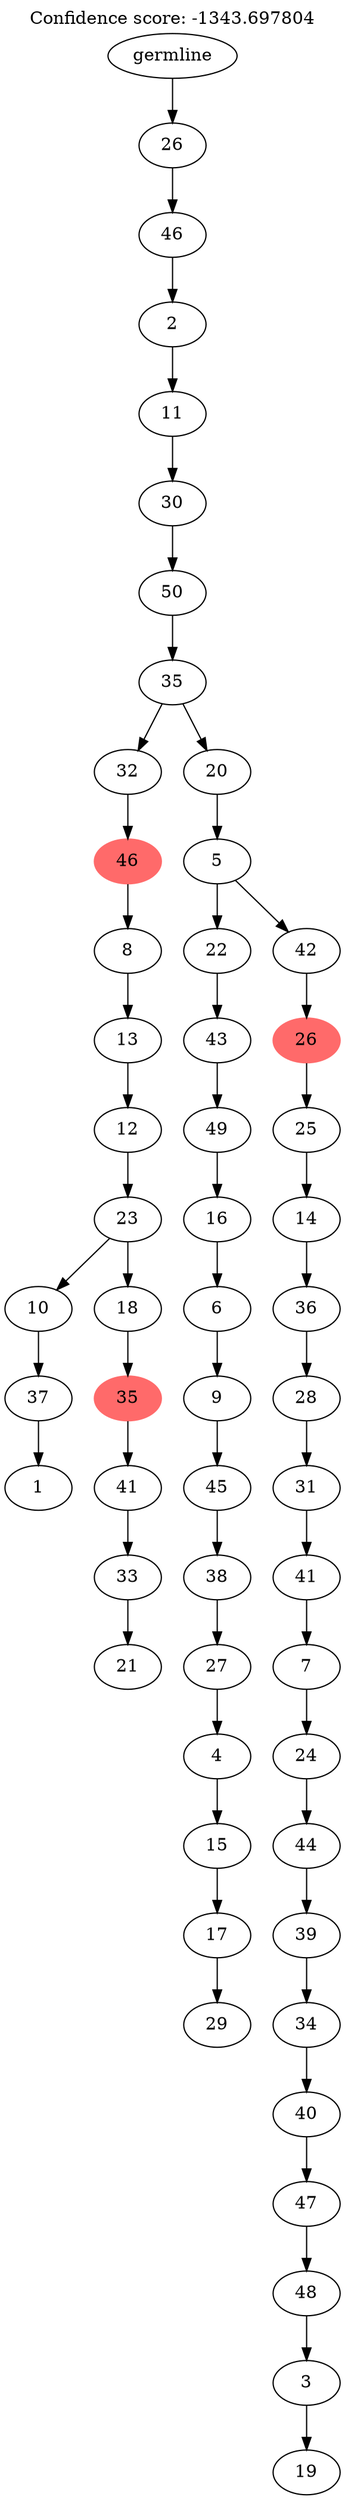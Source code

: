 digraph g {
	"53" -> "54";
	"54" [label="1"];
	"52" -> "53";
	"53" [label="37"];
	"50" -> "51";
	"51" [label="21"];
	"49" -> "50";
	"50" [label="33"];
	"48" -> "49";
	"49" [label="41"];
	"47" -> "48";
	"48" [color=indianred1, style=filled, label="35"];
	"46" -> "47";
	"47" [label="18"];
	"46" -> "52";
	"52" [label="10"];
	"45" -> "46";
	"46" [label="23"];
	"44" -> "45";
	"45" [label="12"];
	"43" -> "44";
	"44" [label="13"];
	"42" -> "43";
	"43" [label="8"];
	"41" -> "42";
	"42" [color=indianred1, style=filled, label="46"];
	"39" -> "40";
	"40" [label="29"];
	"38" -> "39";
	"39" [label="17"];
	"37" -> "38";
	"38" [label="15"];
	"36" -> "37";
	"37" [label="4"];
	"35" -> "36";
	"36" [label="27"];
	"34" -> "35";
	"35" [label="38"];
	"33" -> "34";
	"34" [label="45"];
	"32" -> "33";
	"33" [label="9"];
	"31" -> "32";
	"32" [label="6"];
	"30" -> "31";
	"31" [label="16"];
	"29" -> "30";
	"30" [label="49"];
	"28" -> "29";
	"29" [label="43"];
	"26" -> "27";
	"27" [label="19"];
	"25" -> "26";
	"26" [label="3"];
	"24" -> "25";
	"25" [label="48"];
	"23" -> "24";
	"24" [label="47"];
	"22" -> "23";
	"23" [label="40"];
	"21" -> "22";
	"22" [label="34"];
	"20" -> "21";
	"21" [label="39"];
	"19" -> "20";
	"20" [label="44"];
	"18" -> "19";
	"19" [label="24"];
	"17" -> "18";
	"18" [label="7"];
	"16" -> "17";
	"17" [label="41"];
	"15" -> "16";
	"16" [label="31"];
	"14" -> "15";
	"15" [label="28"];
	"13" -> "14";
	"14" [label="36"];
	"12" -> "13";
	"13" [label="14"];
	"11" -> "12";
	"12" [label="25"];
	"10" -> "11";
	"11" [color=indianred1, style=filled, label="26"];
	"9" -> "10";
	"10" [label="42"];
	"9" -> "28";
	"28" [label="22"];
	"8" -> "9";
	"9" [label="5"];
	"7" -> "8";
	"8" [label="20"];
	"7" -> "41";
	"41" [label="32"];
	"6" -> "7";
	"7" [label="35"];
	"5" -> "6";
	"6" [label="50"];
	"4" -> "5";
	"5" [label="30"];
	"3" -> "4";
	"4" [label="11"];
	"2" -> "3";
	"3" [label="2"];
	"1" -> "2";
	"2" [label="46"];
	"0" -> "1";
	"1" [label="26"];
	"0" [label="germline"];
	labelloc="t";
	label="Confidence score: -1343.697804";
}
